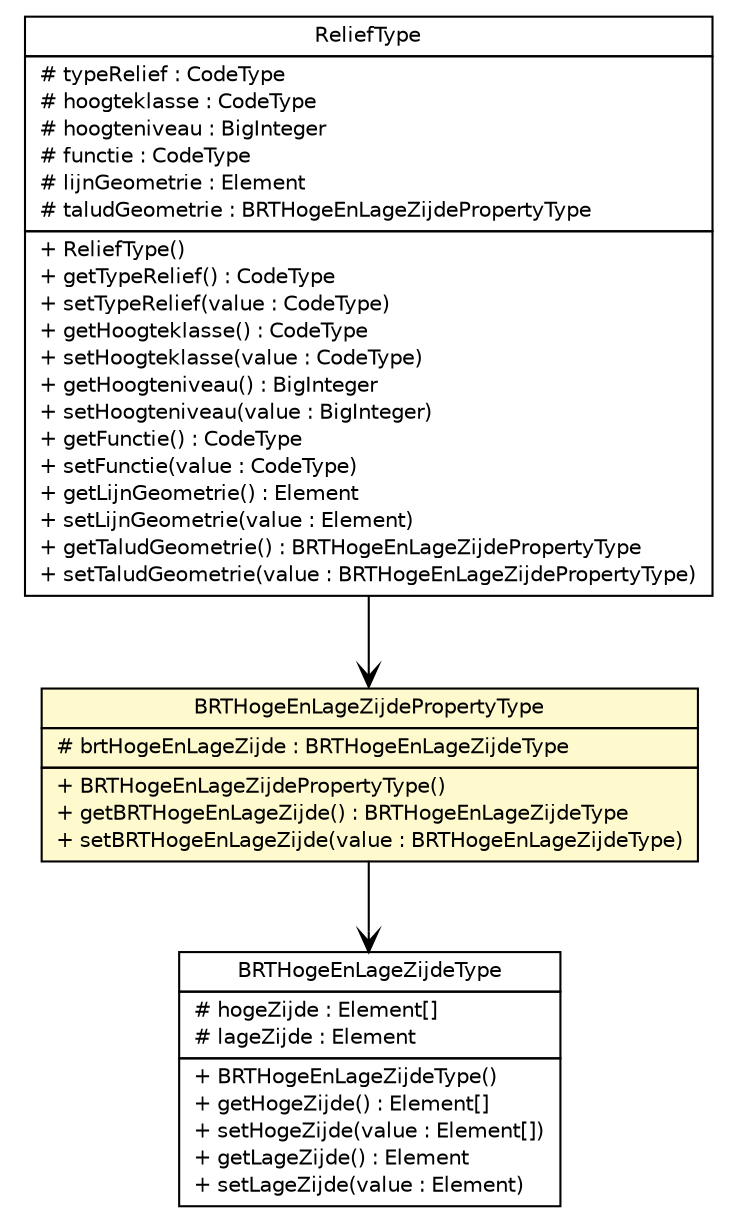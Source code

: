 #!/usr/local/bin/dot
#
# Class diagram 
# Generated by UMLGraph version R5_6-24-gf6e263 (http://www.umlgraph.org/)
#

digraph G {
	edge [fontname="Helvetica",fontsize=10,labelfontname="Helvetica",labelfontsize=10];
	node [fontname="Helvetica",fontsize=10,shape=plaintext];
	nodesep=0.25;
	ranksep=0.5;
	// nl.b3p.topnl.top10nl.ReliefType
	c6573 [label=<<table title="nl.b3p.topnl.top10nl.ReliefType" border="0" cellborder="1" cellspacing="0" cellpadding="2" port="p" href="./ReliefType.html">
		<tr><td><table border="0" cellspacing="0" cellpadding="1">
<tr><td align="center" balign="center"> ReliefType </td></tr>
		</table></td></tr>
		<tr><td><table border="0" cellspacing="0" cellpadding="1">
<tr><td align="left" balign="left"> # typeRelief : CodeType </td></tr>
<tr><td align="left" balign="left"> # hoogteklasse : CodeType </td></tr>
<tr><td align="left" balign="left"> # hoogteniveau : BigInteger </td></tr>
<tr><td align="left" balign="left"> # functie : CodeType </td></tr>
<tr><td align="left" balign="left"> # lijnGeometrie : Element </td></tr>
<tr><td align="left" balign="left"> # taludGeometrie : BRTHogeEnLageZijdePropertyType </td></tr>
		</table></td></tr>
		<tr><td><table border="0" cellspacing="0" cellpadding="1">
<tr><td align="left" balign="left"> + ReliefType() </td></tr>
<tr><td align="left" balign="left"> + getTypeRelief() : CodeType </td></tr>
<tr><td align="left" balign="left"> + setTypeRelief(value : CodeType) </td></tr>
<tr><td align="left" balign="left"> + getHoogteklasse() : CodeType </td></tr>
<tr><td align="left" balign="left"> + setHoogteklasse(value : CodeType) </td></tr>
<tr><td align="left" balign="left"> + getHoogteniveau() : BigInteger </td></tr>
<tr><td align="left" balign="left"> + setHoogteniveau(value : BigInteger) </td></tr>
<tr><td align="left" balign="left"> + getFunctie() : CodeType </td></tr>
<tr><td align="left" balign="left"> + setFunctie(value : CodeType) </td></tr>
<tr><td align="left" balign="left"> + getLijnGeometrie() : Element </td></tr>
<tr><td align="left" balign="left"> + setLijnGeometrie(value : Element) </td></tr>
<tr><td align="left" balign="left"> + getTaludGeometrie() : BRTHogeEnLageZijdePropertyType </td></tr>
<tr><td align="left" balign="left"> + setTaludGeometrie(value : BRTHogeEnLageZijdePropertyType) </td></tr>
		</table></td></tr>
		</table>>, URL="./ReliefType.html", fontname="Helvetica", fontcolor="black", fontsize=10.0];
	// nl.b3p.topnl.top10nl.BRTHogeEnLageZijdePropertyType
	c6597 [label=<<table title="nl.b3p.topnl.top10nl.BRTHogeEnLageZijdePropertyType" border="0" cellborder="1" cellspacing="0" cellpadding="2" port="p" bgcolor="lemonChiffon" href="./BRTHogeEnLageZijdePropertyType.html">
		<tr><td><table border="0" cellspacing="0" cellpadding="1">
<tr><td align="center" balign="center"> BRTHogeEnLageZijdePropertyType </td></tr>
		</table></td></tr>
		<tr><td><table border="0" cellspacing="0" cellpadding="1">
<tr><td align="left" balign="left"> # brtHogeEnLageZijde : BRTHogeEnLageZijdeType </td></tr>
		</table></td></tr>
		<tr><td><table border="0" cellspacing="0" cellpadding="1">
<tr><td align="left" balign="left"> + BRTHogeEnLageZijdePropertyType() </td></tr>
<tr><td align="left" balign="left"> + getBRTHogeEnLageZijde() : BRTHogeEnLageZijdeType </td></tr>
<tr><td align="left" balign="left"> + setBRTHogeEnLageZijde(value : BRTHogeEnLageZijdeType) </td></tr>
		</table></td></tr>
		</table>>, URL="./BRTHogeEnLageZijdePropertyType.html", fontname="Helvetica", fontcolor="black", fontsize=10.0];
	// nl.b3p.topnl.top10nl.BRTHogeEnLageZijdeType
	c6610 [label=<<table title="nl.b3p.topnl.top10nl.BRTHogeEnLageZijdeType" border="0" cellborder="1" cellspacing="0" cellpadding="2" port="p" href="./BRTHogeEnLageZijdeType.html">
		<tr><td><table border="0" cellspacing="0" cellpadding="1">
<tr><td align="center" balign="center"> BRTHogeEnLageZijdeType </td></tr>
		</table></td></tr>
		<tr><td><table border="0" cellspacing="0" cellpadding="1">
<tr><td align="left" balign="left"> # hogeZijde : Element[] </td></tr>
<tr><td align="left" balign="left"> # lageZijde : Element </td></tr>
		</table></td></tr>
		<tr><td><table border="0" cellspacing="0" cellpadding="1">
<tr><td align="left" balign="left"> + BRTHogeEnLageZijdeType() </td></tr>
<tr><td align="left" balign="left"> + getHogeZijde() : Element[] </td></tr>
<tr><td align="left" balign="left"> + setHogeZijde(value : Element[]) </td></tr>
<tr><td align="left" balign="left"> + getLageZijde() : Element </td></tr>
<tr><td align="left" balign="left"> + setLageZijde(value : Element) </td></tr>
		</table></td></tr>
		</table>>, URL="./BRTHogeEnLageZijdeType.html", fontname="Helvetica", fontcolor="black", fontsize=10.0];
	// nl.b3p.topnl.top10nl.ReliefType NAVASSOC nl.b3p.topnl.top10nl.BRTHogeEnLageZijdePropertyType
	c6573:p -> c6597:p [taillabel="", label="", headlabel="", fontname="Helvetica", fontcolor="black", fontsize=10.0, color="black", arrowhead=open];
	// nl.b3p.topnl.top10nl.BRTHogeEnLageZijdePropertyType NAVASSOC nl.b3p.topnl.top10nl.BRTHogeEnLageZijdeType
	c6597:p -> c6610:p [taillabel="", label="", headlabel="", fontname="Helvetica", fontcolor="black", fontsize=10.0, color="black", arrowhead=open];
}

